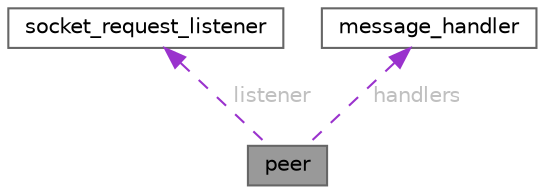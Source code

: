 digraph "peer"
{
 // LATEX_PDF_SIZE
  bgcolor="transparent";
  edge [fontname=Helvetica,fontsize=10,labelfontname=Helvetica,labelfontsize=10];
  node [fontname=Helvetica,fontsize=10,shape=box,height=0.2,width=0.4];
  Node1 [id="Node000001",label="peer",height=0.2,width=0.4,color="gray40", fillcolor="grey60", style="filled", fontcolor="black",tooltip="Structure to represent a network peer."];
  Node2 -> Node1 [id="edge1_Node000001_Node000002",dir="back",color="darkorchid3",style="dashed",tooltip=" ",label=" listener",fontcolor="grey" ];
  Node2 [id="Node000002",label="socket_request_listener",height=0.2,width=0.4,color="gray40", fillcolor="white", style="filled",URL="$structsocket__request__listener.html",tooltip="Structure to hold socket request listener information."];
  Node3 -> Node1 [id="edge2_Node000001_Node000003",dir="back",color="darkorchid3",style="dashed",tooltip=" ",label=" handlers",fontcolor="grey" ];
  Node3 [id="Node000003",label="message_handler",height=0.2,width=0.4,color="gray40", fillcolor="white", style="filled",URL="$structmessage__handler.html",tooltip="Structure to handle messages."];
}
